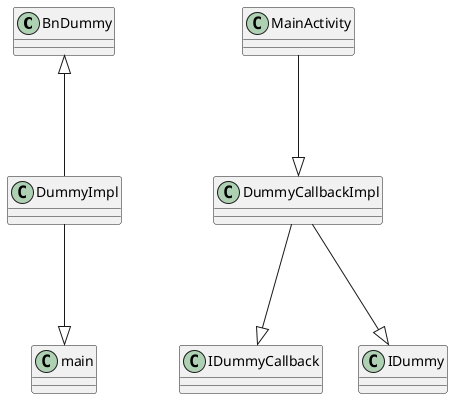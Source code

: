 @startuml

BnDummy <|--- DummyImpl 
DummyImpl ---|> "main"

MainActivity ---|> DummyCallbackImpl
DummyCallbackImpl ---|> IDummyCallback
DummyCallbackImpl ---|> IDummy

@enduml
